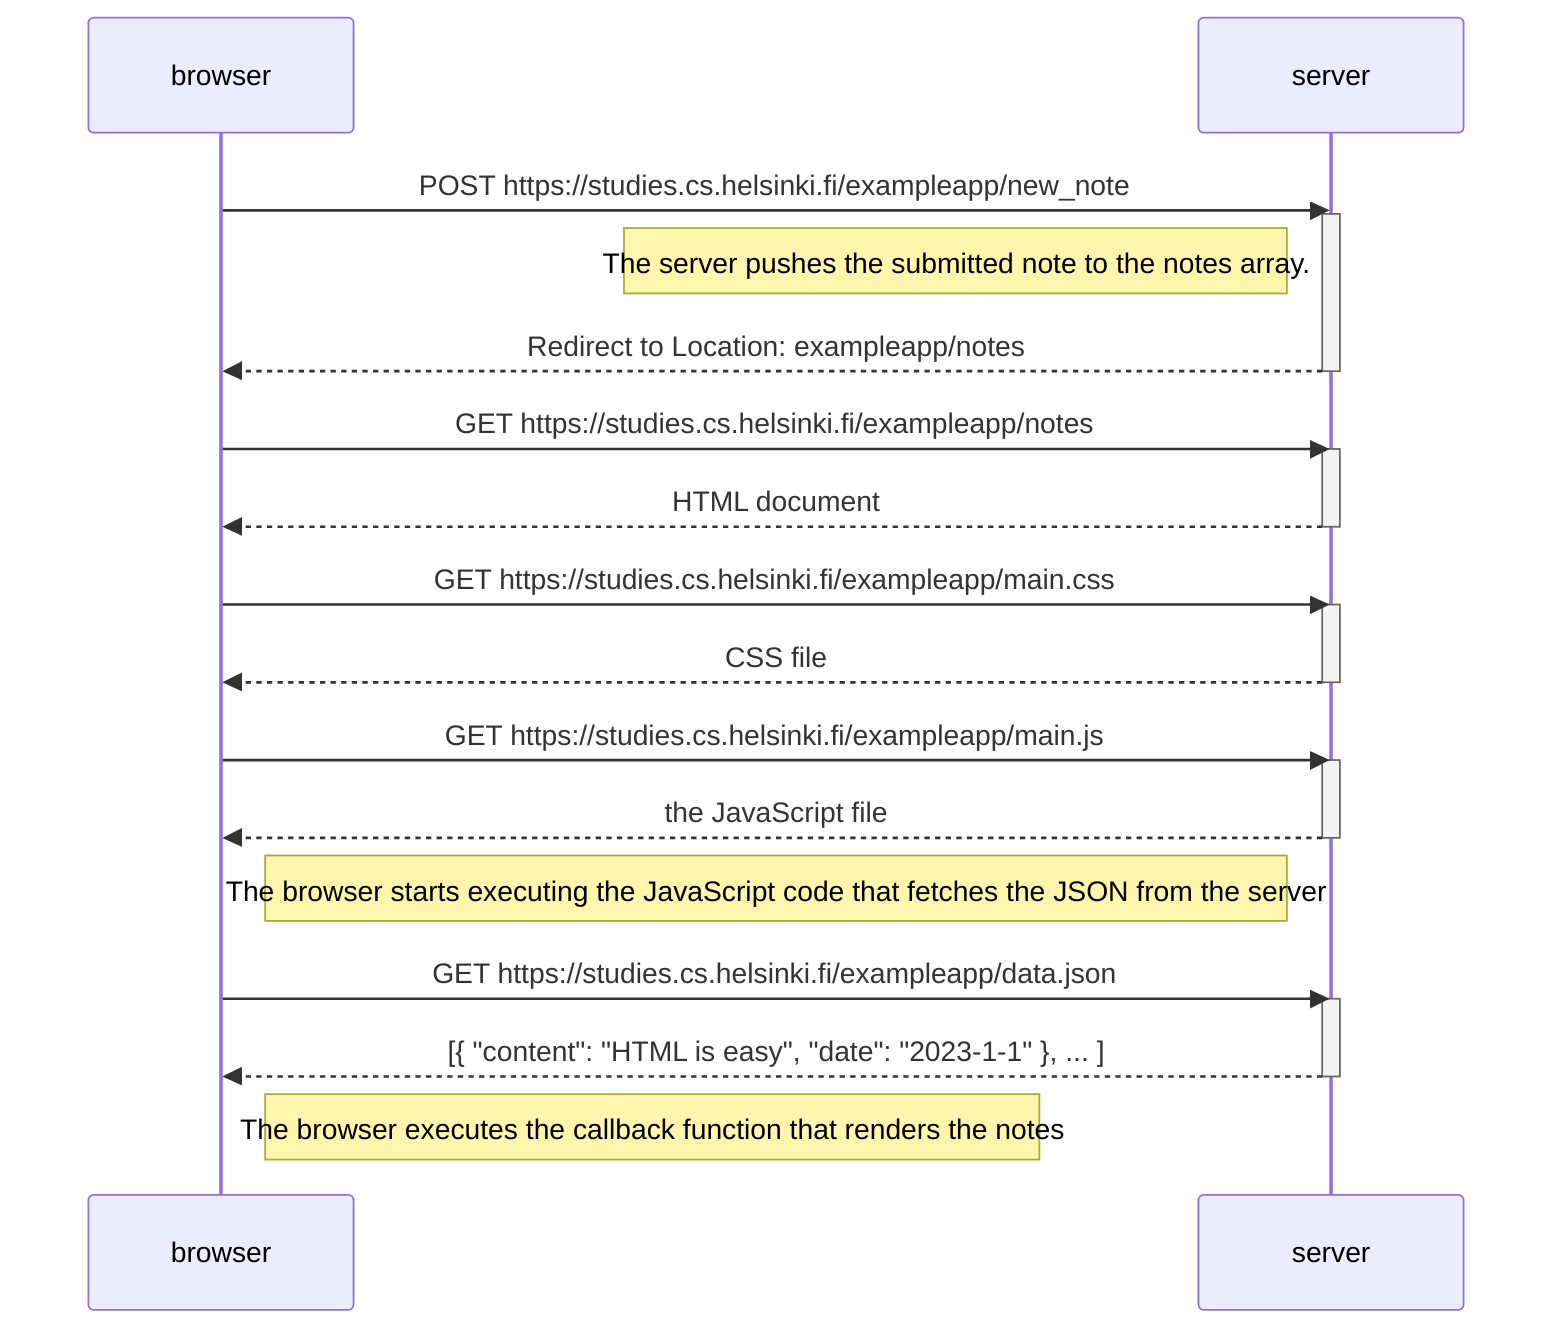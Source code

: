 sequenceDiagram
    participant browser
    participant server

    browser->>server: POST https://studies.cs.helsinki.fi/exampleapp/new_note
    activate server

    Note left of server: The server pushes the submitted note to the notes array.

    server-->>browser: Redirect to Location: exampleapp/notes
    deactivate server

    %% everything after this is re-doing what the app did on initial load

    browser->>server: GET https://studies.cs.helsinki.fi/exampleapp/notes
    activate server
    server-->>browser: HTML document
    deactivate server

    browser->>server: GET https://studies.cs.helsinki.fi/exampleapp/main.css
    activate server
    server-->>browser: CSS file
    deactivate server

    browser->>server: GET https://studies.cs.helsinki.fi/exampleapp/main.js
    activate server
    server-->>browser: the JavaScript file
    deactivate server

    Note right of browser: The browser starts executing the JavaScript code that fetches the JSON from the server

    browser->>server: GET https://studies.cs.helsinki.fi/exampleapp/data.json
    activate server
    server-->>browser: [{ "content": "HTML is easy", "date": "2023-1-1" }, ... ]
    deactivate server

    Note right of browser: The browser executes the callback function that renders the notes